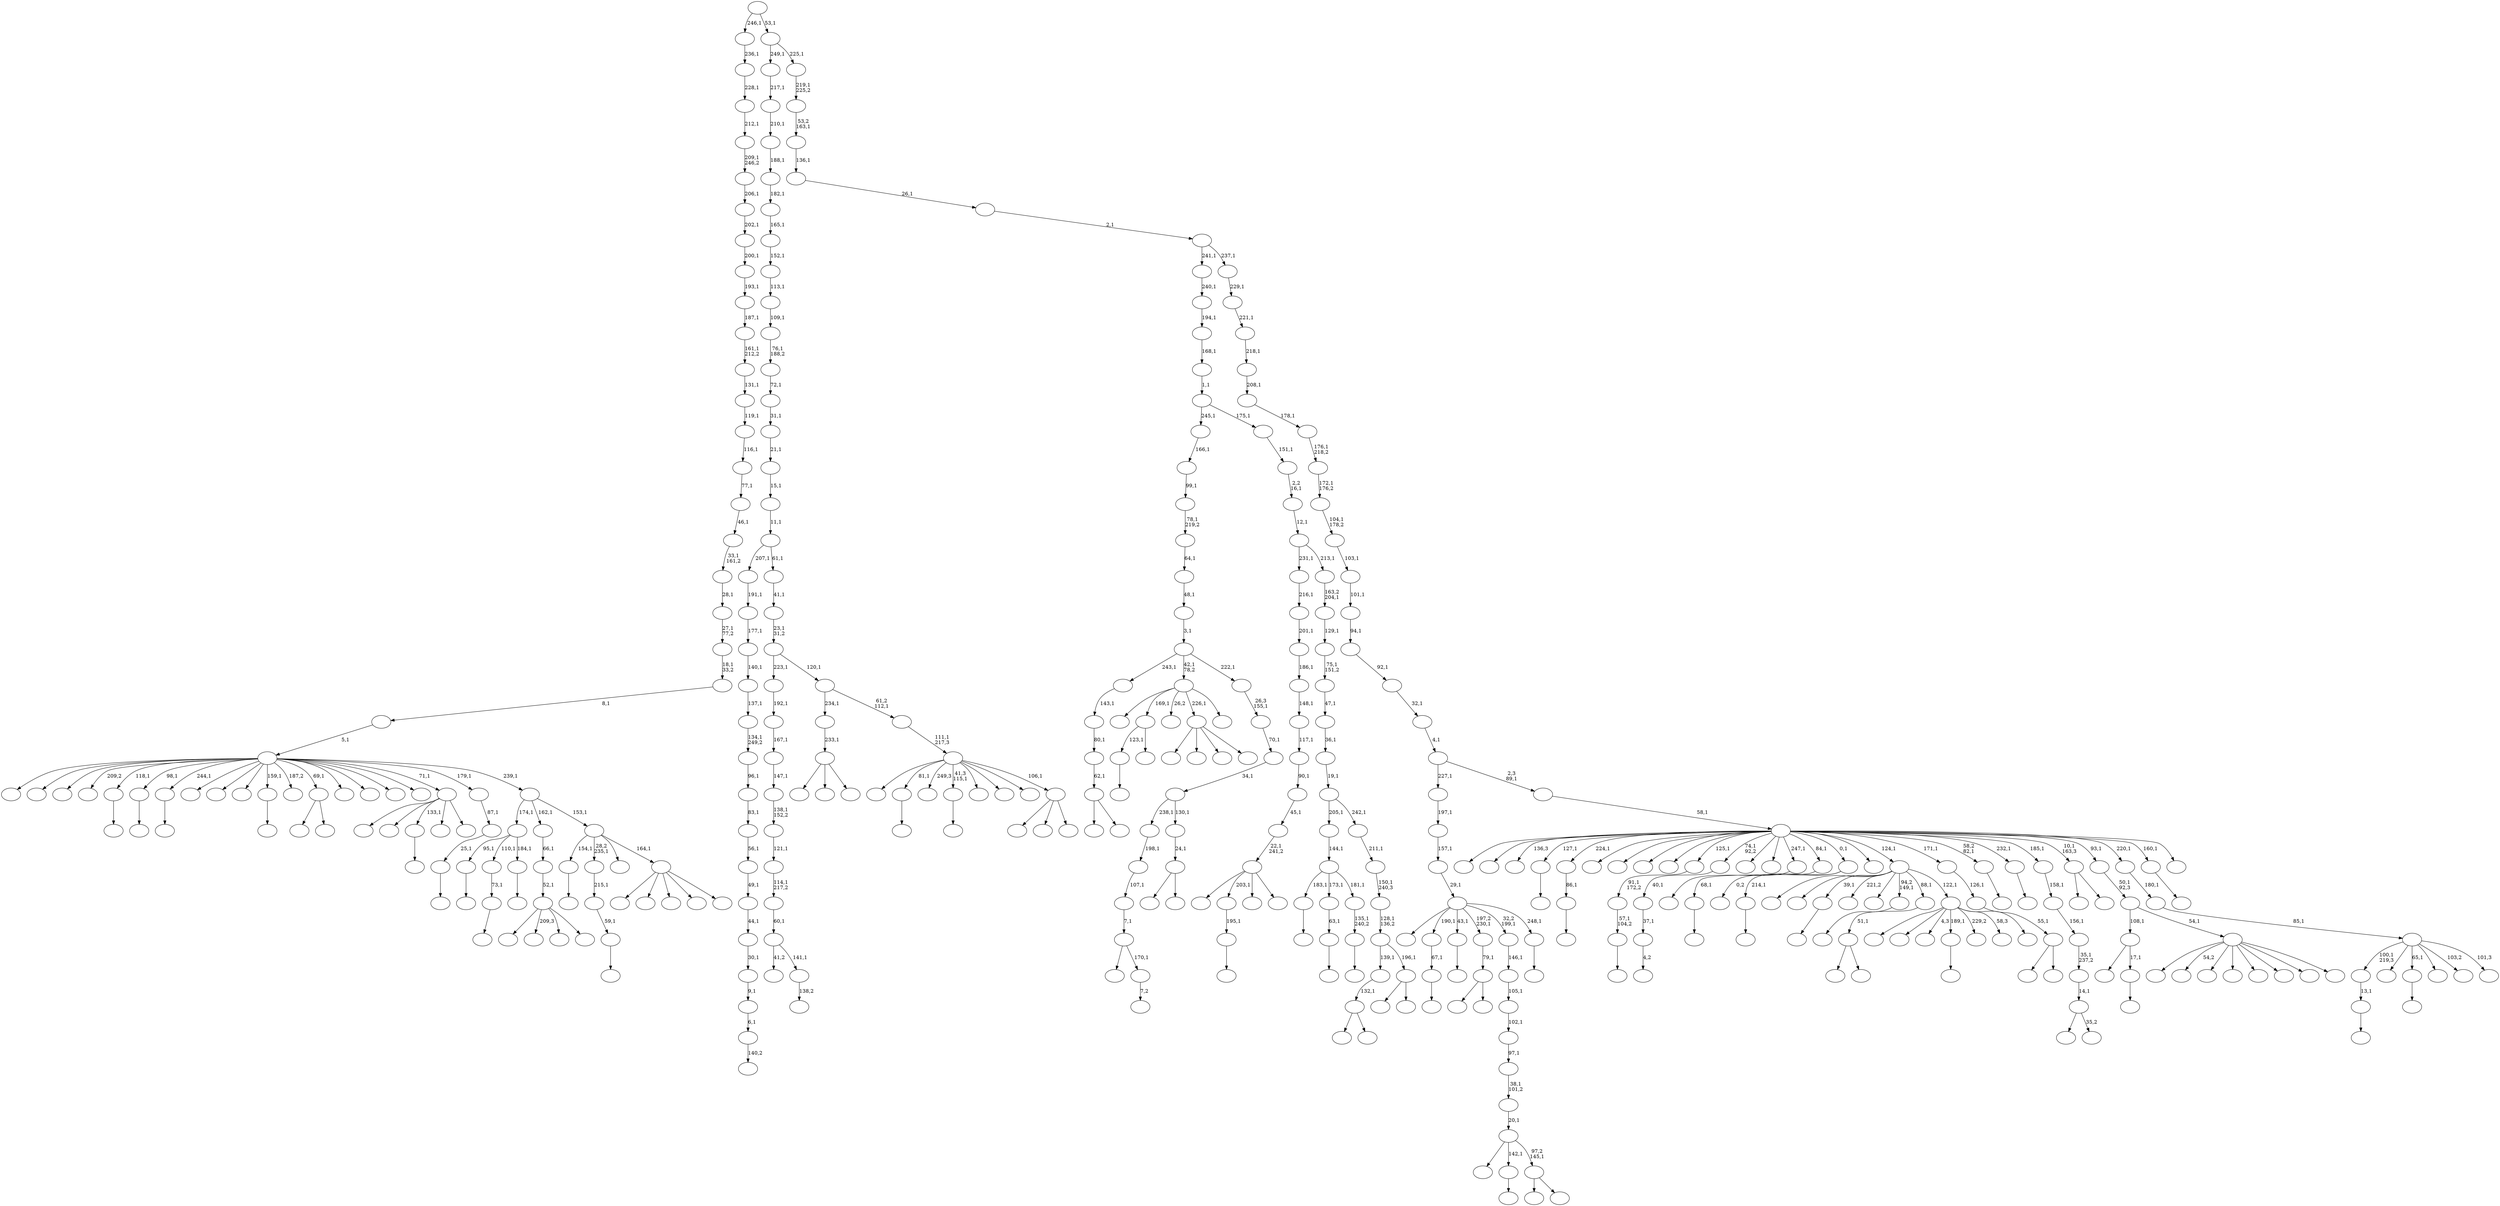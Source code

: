 digraph T {
	400 [label=""]
	399 [label=""]
	398 [label=""]
	397 [label=""]
	396 [label=""]
	395 [label=""]
	394 [label=""]
	393 [label=""]
	392 [label=""]
	391 [label=""]
	390 [label=""]
	389 [label=""]
	388 [label=""]
	387 [label=""]
	386 [label=""]
	385 [label=""]
	384 [label=""]
	383 [label=""]
	382 [label=""]
	381 [label=""]
	380 [label=""]
	379 [label=""]
	378 [label=""]
	377 [label=""]
	376 [label=""]
	375 [label=""]
	374 [label=""]
	373 [label=""]
	372 [label=""]
	371 [label=""]
	370 [label=""]
	369 [label=""]
	368 [label=""]
	367 [label=""]
	366 [label=""]
	365 [label=""]
	364 [label=""]
	363 [label=""]
	362 [label=""]
	361 [label=""]
	360 [label=""]
	359 [label=""]
	358 [label=""]
	357 [label=""]
	356 [label=""]
	355 [label=""]
	354 [label=""]
	353 [label=""]
	352 [label=""]
	351 [label=""]
	350 [label=""]
	349 [label=""]
	348 [label=""]
	347 [label=""]
	346 [label=""]
	345 [label=""]
	344 [label=""]
	343 [label=""]
	342 [label=""]
	341 [label=""]
	340 [label=""]
	339 [label=""]
	338 [label=""]
	337 [label=""]
	336 [label=""]
	335 [label=""]
	334 [label=""]
	333 [label=""]
	332 [label=""]
	331 [label=""]
	330 [label=""]
	329 [label=""]
	328 [label=""]
	327 [label=""]
	326 [label=""]
	325 [label=""]
	324 [label=""]
	323 [label=""]
	322 [label=""]
	321 [label=""]
	320 [label=""]
	319 [label=""]
	318 [label=""]
	317 [label=""]
	316 [label=""]
	315 [label=""]
	314 [label=""]
	313 [label=""]
	312 [label=""]
	311 [label=""]
	310 [label=""]
	309 [label=""]
	308 [label=""]
	307 [label=""]
	306 [label=""]
	305 [label=""]
	304 [label=""]
	303 [label=""]
	302 [label=""]
	301 [label=""]
	300 [label=""]
	299 [label=""]
	298 [label=""]
	297 [label=""]
	296 [label=""]
	295 [label=""]
	294 [label=""]
	293 [label=""]
	292 [label=""]
	291 [label=""]
	290 [label=""]
	289 [label=""]
	288 [label=""]
	287 [label=""]
	286 [label=""]
	285 [label=""]
	284 [label=""]
	283 [label=""]
	282 [label=""]
	281 [label=""]
	280 [label=""]
	279 [label=""]
	278 [label=""]
	277 [label=""]
	276 [label=""]
	275 [label=""]
	274 [label=""]
	273 [label=""]
	272 [label=""]
	271 [label=""]
	270 [label=""]
	269 [label=""]
	268 [label=""]
	267 [label=""]
	266 [label=""]
	265 [label=""]
	264 [label=""]
	263 [label=""]
	262 [label=""]
	261 [label=""]
	260 [label=""]
	259 [label=""]
	258 [label=""]
	257 [label=""]
	256 [label=""]
	255 [label=""]
	254 [label=""]
	253 [label=""]
	252 [label=""]
	251 [label=""]
	250 [label=""]
	249 [label=""]
	248 [label=""]
	247 [label=""]
	246 [label=""]
	245 [label=""]
	244 [label=""]
	243 [label=""]
	242 [label=""]
	241 [label=""]
	240 [label=""]
	239 [label=""]
	238 [label=""]
	237 [label=""]
	236 [label=""]
	235 [label=""]
	234 [label=""]
	233 [label=""]
	232 [label=""]
	231 [label=""]
	230 [label=""]
	229 [label=""]
	228 [label=""]
	227 [label=""]
	226 [label=""]
	225 [label=""]
	224 [label=""]
	223 [label=""]
	222 [label=""]
	221 [label=""]
	220 [label=""]
	219 [label=""]
	218 [label=""]
	217 [label=""]
	216 [label=""]
	215 [label=""]
	214 [label=""]
	213 [label=""]
	212 [label=""]
	211 [label=""]
	210 [label=""]
	209 [label=""]
	208 [label=""]
	207 [label=""]
	206 [label=""]
	205 [label=""]
	204 [label=""]
	203 [label=""]
	202 [label=""]
	201 [label=""]
	200 [label=""]
	199 [label=""]
	198 [label=""]
	197 [label=""]
	196 [label=""]
	195 [label=""]
	194 [label=""]
	193 [label=""]
	192 [label=""]
	191 [label=""]
	190 [label=""]
	189 [label=""]
	188 [label=""]
	187 [label=""]
	186 [label=""]
	185 [label=""]
	184 [label=""]
	183 [label=""]
	182 [label=""]
	181 [label=""]
	180 [label=""]
	179 [label=""]
	178 [label=""]
	177 [label=""]
	176 [label=""]
	175 [label=""]
	174 [label=""]
	173 [label=""]
	172 [label=""]
	171 [label=""]
	170 [label=""]
	169 [label=""]
	168 [label=""]
	167 [label=""]
	166 [label=""]
	165 [label=""]
	164 [label=""]
	163 [label=""]
	162 [label=""]
	161 [label=""]
	160 [label=""]
	159 [label=""]
	158 [label=""]
	157 [label=""]
	156 [label=""]
	155 [label=""]
	154 [label=""]
	153 [label=""]
	152 [label=""]
	151 [label=""]
	150 [label=""]
	149 [label=""]
	148 [label=""]
	147 [label=""]
	146 [label=""]
	145 [label=""]
	144 [label=""]
	143 [label=""]
	142 [label=""]
	141 [label=""]
	140 [label=""]
	139 [label=""]
	138 [label=""]
	137 [label=""]
	136 [label=""]
	135 [label=""]
	134 [label=""]
	133 [label=""]
	132 [label=""]
	131 [label=""]
	130 [label=""]
	129 [label=""]
	128 [label=""]
	127 [label=""]
	126 [label=""]
	125 [label=""]
	124 [label=""]
	123 [label=""]
	122 [label=""]
	121 [label=""]
	120 [label=""]
	119 [label=""]
	118 [label=""]
	117 [label=""]
	116 [label=""]
	115 [label=""]
	114 [label=""]
	113 [label=""]
	112 [label=""]
	111 [label=""]
	110 [label=""]
	109 [label=""]
	108 [label=""]
	107 [label=""]
	106 [label=""]
	105 [label=""]
	104 [label=""]
	103 [label=""]
	102 [label=""]
	101 [label=""]
	100 [label=""]
	99 [label=""]
	98 [label=""]
	97 [label=""]
	96 [label=""]
	95 [label=""]
	94 [label=""]
	93 [label=""]
	92 [label=""]
	91 [label=""]
	90 [label=""]
	89 [label=""]
	88 [label=""]
	87 [label=""]
	86 [label=""]
	85 [label=""]
	84 [label=""]
	83 [label=""]
	82 [label=""]
	81 [label=""]
	80 [label=""]
	79 [label=""]
	78 [label=""]
	77 [label=""]
	76 [label=""]
	75 [label=""]
	74 [label=""]
	73 [label=""]
	72 [label=""]
	71 [label=""]
	70 [label=""]
	69 [label=""]
	68 [label=""]
	67 [label=""]
	66 [label=""]
	65 [label=""]
	64 [label=""]
	63 [label=""]
	62 [label=""]
	61 [label=""]
	60 [label=""]
	59 [label=""]
	58 [label=""]
	57 [label=""]
	56 [label=""]
	55 [label=""]
	54 [label=""]
	53 [label=""]
	52 [label=""]
	51 [label=""]
	50 [label=""]
	49 [label=""]
	48 [label=""]
	47 [label=""]
	46 [label=""]
	45 [label=""]
	44 [label=""]
	43 [label=""]
	42 [label=""]
	41 [label=""]
	40 [label=""]
	39 [label=""]
	38 [label=""]
	37 [label=""]
	36 [label=""]
	35 [label=""]
	34 [label=""]
	33 [label=""]
	32 [label=""]
	31 [label=""]
	30 [label=""]
	29 [label=""]
	28 [label=""]
	27 [label=""]
	26 [label=""]
	25 [label=""]
	24 [label=""]
	23 [label=""]
	22 [label=""]
	21 [label=""]
	20 [label=""]
	19 [label=""]
	18 [label=""]
	17 [label=""]
	16 [label=""]
	15 [label=""]
	14 [label=""]
	13 [label=""]
	12 [label=""]
	11 [label=""]
	10 [label=""]
	9 [label=""]
	8 [label=""]
	7 [label=""]
	6 [label=""]
	5 [label=""]
	4 [label=""]
	3 [label=""]
	2 [label=""]
	1 [label=""]
	0 [label=""]
	396 -> 397 [label=""]
	393 -> 394 [label=""]
	384 -> 385 [label=""]
	381 -> 382 [label=""]
	380 -> 381 [label="86,1"]
	370 -> 371 [label=""]
	364 -> 365 [label=""]
	363 -> 364 [label="13,1"]
	353 -> 354 [label=""]
	350 -> 351 [label=""]
	349 -> 350 [label="195,1"]
	347 -> 348 [label=""]
	343 -> 344 [label=""]
	342 -> 343 [label="67,1"]
	340 -> 341 [label=""]
	339 -> 340 [label="57,1\n104,2"]
	338 -> 339 [label="91,1\n172,2"]
	333 -> 334 [label=""]
	328 -> 329 [label=""]
	325 -> 326 [label=""]
	323 -> 324 [label=""]
	321 -> 322 [label=""]
	318 -> 396 [label="123,1"]
	318 -> 319 [label=""]
	316 -> 317 [label=""]
	313 -> 314 [label="7,2"]
	312 -> 332 [label=""]
	312 -> 313 [label="170,1"]
	311 -> 312 [label="7,1"]
	310 -> 311 [label="107,1"]
	309 -> 310 [label="198,1"]
	303 -> 304 [label=""]
	296 -> 297 [label=""]
	294 -> 295 [label=""]
	293 -> 294 [label="63,1"]
	291 -> 292 [label="4,2"]
	290 -> 291 [label="37,1"]
	289 -> 290 [label="40,1"]
	286 -> 367 [label=""]
	286 -> 287 [label=""]
	285 -> 286 [label="62,1"]
	284 -> 285 [label="80,1"]
	283 -> 284 [label="143,1"]
	279 -> 280 [label=""]
	274 -> 275 [label=""]
	271 -> 272 [label=""]
	270 -> 271 [label="59,1"]
	269 -> 270 [label="215,1"]
	266 -> 267 [label=""]
	264 -> 265 [label=""]
	260 -> 301 [label=""]
	260 -> 261 [label=""]
	255 -> 256 [label=""]
	254 -> 255 [label="73,1"]
	250 -> 331 [label=""]
	250 -> 251 [label=""]
	249 -> 250 [label="79,1"]
	246 -> 247 [label=""]
	244 -> 245 [label=""]
	243 -> 248 [label=""]
	243 -> 244 [label="17,1"]
	240 -> 241 [label=""]
	239 -> 240 [label="68,1"]
	237 -> 300 [label=""]
	237 -> 238 [label=""]
	236 -> 237 [label="132,1"]
	234 -> 298 [label=""]
	234 -> 235 [label=""]
	233 -> 234 [label="51,1"]
	230 -> 375 [label=""]
	230 -> 231 [label=""]
	229 -> 330 [label=""]
	229 -> 303 [label="142,1"]
	229 -> 230 [label="97,2\n145,1"]
	228 -> 229 [label="20,1"]
	227 -> 228 [label="38,1\n101,2"]
	226 -> 227 [label="97,1"]
	225 -> 226 [label="102,1"]
	224 -> 225 [label="105,1"]
	223 -> 224 [label="146,1"]
	219 -> 220 [label=""]
	218 -> 315 [label="0,2"]
	218 -> 219 [label="214,1"]
	216 -> 217 [label=""]
	215 -> 216 [label="135,1\n240,2"]
	214 -> 353 [label="183,1"]
	214 -> 293 [label="173,1"]
	214 -> 215 [label="181,1"]
	213 -> 214 [label="144,1"]
	211 -> 395 [label=""]
	211 -> 379 [label=""]
	211 -> 359 [label=""]
	211 -> 212 [label=""]
	208 -> 398 [label=""]
	208 -> 392 [label=""]
	208 -> 373 [label="4,3"]
	208 -> 370 [label="189,1"]
	208 -> 335 [label="229,2"]
	208 -> 281 [label="58,3"]
	208 -> 209 [label=""]
	207 -> 377 [label=""]
	207 -> 361 [label=""]
	207 -> 347 [label="39,1"]
	207 -> 306 [label="221,2"]
	207 -> 278 [label=""]
	207 -> 266 [label="94,2\n149,1"]
	207 -> 233 [label="88,1"]
	207 -> 208 [label="122,1"]
	205 -> 320 [label=""]
	205 -> 206 [label=""]
	204 -> 205 [label="55,1"]
	203 -> 204 [label="126,1"]
	200 -> 201 [label=""]
	198 -> 199 [label=""]
	196 -> 305 [label=""]
	196 -> 197 [label="35,2"]
	195 -> 196 [label="14,1"]
	194 -> 195 [label="35,1\n237,2"]
	193 -> 194 [label="156,1"]
	192 -> 193 [label="158,1"]
	189 -> 337 [label=""]
	189 -> 190 [label=""]
	187 -> 188 [label=""]
	186 -> 279 [label="95,1"]
	186 -> 254 [label="110,1"]
	186 -> 187 [label="184,1"]
	184 -> 185 [label="138,2"]
	183 -> 268 [label="41,2"]
	183 -> 184 [label="141,1"]
	182 -> 183 [label="60,1"]
	181 -> 182 [label="114,1\n217,2"]
	180 -> 181 [label="121,1"]
	179 -> 180 [label="138,1\n152,2"]
	178 -> 179 [label="147,1"]
	177 -> 178 [label="167,1"]
	176 -> 177 [label="192,1"]
	173 -> 174 [label=""]
	172 -> 357 [label=""]
	172 -> 342 [label="190,1"]
	172 -> 325 [label="43,1"]
	172 -> 249 [label="197,2\n230,1"]
	172 -> 223 [label="32,2\n199,1"]
	172 -> 173 [label="248,1"]
	171 -> 172 [label="29,1"]
	170 -> 171 [label="157,1"]
	169 -> 170 [label="197,1"]
	167 -> 372 [label=""]
	167 -> 352 [label="54,2"]
	167 -> 336 [label=""]
	167 -> 327 [label=""]
	167 -> 307 [label=""]
	167 -> 273 [label=""]
	167 -> 191 [label=""]
	167 -> 168 [label=""]
	166 -> 243 [label="108,1"]
	166 -> 167 [label="54,1"]
	165 -> 166 [label="50,1\n92,3"]
	163 -> 374 [label=""]
	163 -> 318 [label="169,1"]
	163 -> 276 [label="26,2"]
	163 -> 211 [label="226,1"]
	163 -> 164 [label=""]
	161 -> 369 [label=""]
	161 -> 358 [label="209,3"]
	161 -> 277 [label=""]
	161 -> 162 [label=""]
	160 -> 161 [label="52,1"]
	159 -> 160 [label="66,1"]
	155 -> 386 [label=""]
	155 -> 349 [label="203,1"]
	155 -> 258 [label=""]
	155 -> 156 [label=""]
	154 -> 155 [label="22,1\n241,2"]
	153 -> 154 [label="45,1"]
	152 -> 153 [label="90,1"]
	151 -> 152 [label="117,1"]
	150 -> 151 [label="148,1"]
	149 -> 150 [label="186,1"]
	148 -> 149 [label="201,1"]
	147 -> 148 [label="216,1"]
	145 -> 356 [label=""]
	145 -> 146 [label=""]
	144 -> 145 [label="24,1"]
	143 -> 309 [label="238,1"]
	143 -> 144 [label="130,1"]
	142 -> 143 [label="34,1"]
	141 -> 142 [label="70,1"]
	140 -> 141 [label="26,3\n155,1"]
	139 -> 283 [label="243,1"]
	139 -> 163 [label="42,1\n78,2"]
	139 -> 140 [label="222,1"]
	138 -> 139 [label="3,1"]
	137 -> 138 [label="48,1"]
	136 -> 137 [label="64,1"]
	135 -> 136 [label="78,1\n219,2"]
	134 -> 135 [label="99,1"]
	133 -> 134 [label="166,1"]
	129 -> 232 [label=""]
	129 -> 132 [label=""]
	129 -> 130 [label=""]
	128 -> 129 [label="233,1"]
	125 -> 363 [label="100,1\n219,3"]
	125 -> 355 [label=""]
	125 -> 321 [label="65,1"]
	125 -> 262 [label=""]
	125 -> 222 [label="103,2"]
	125 -> 126 [label="101,3"]
	124 -> 125 [label="85,1"]
	123 -> 124 [label="180,1"]
	121 -> 122 [label="140,2"]
	120 -> 121 [label="6,1"]
	119 -> 120 [label="9,1"]
	118 -> 119 [label="30,1"]
	117 -> 118 [label="44,1"]
	116 -> 117 [label="49,1"]
	115 -> 116 [label="56,1"]
	114 -> 115 [label="83,1"]
	113 -> 114 [label="96,1"]
	112 -> 113 [label="134,1\n249,2"]
	111 -> 112 [label="137,1"]
	110 -> 111 [label="140,1"]
	109 -> 110 [label="177,1"]
	108 -> 109 [label="191,1"]
	105 -> 242 [label=""]
	105 -> 106 [label=""]
	104 -> 236 [label="139,1"]
	104 -> 105 [label="196,1"]
	103 -> 104 [label="128,1\n136,2"]
	102 -> 103 [label="150,1\n240,3"]
	101 -> 102 [label="211,1"]
	100 -> 213 [label="205,1"]
	100 -> 101 [label="242,1"]
	99 -> 100 [label="19,1"]
	98 -> 99 [label="36,1"]
	97 -> 98 [label="47,1"]
	96 -> 97 [label="75,1\n151,2"]
	95 -> 96 [label="129,1"]
	94 -> 95 [label="163,2\n204,1"]
	93 -> 147 [label="231,1"]
	93 -> 94 [label="213,1"]
	92 -> 93 [label="12,1"]
	91 -> 92 [label="2,2\n16,1"]
	90 -> 91 [label="151,1"]
	89 -> 133 [label="245,1"]
	89 -> 90 [label="175,1"]
	88 -> 89 [label="1,1"]
	87 -> 88 [label="168,1"]
	86 -> 87 [label="194,1"]
	85 -> 86 [label="240,1"]
	83 -> 84 [label=""]
	80 -> 388 [label=""]
	80 -> 383 [label=""]
	80 -> 296 [label="133,1"]
	80 -> 131 [label=""]
	80 -> 81 [label=""]
	78 -> 79 [label=""]
	77 -> 78 [label="25,1"]
	76 -> 77 [label="87,1"]
	73 -> 368 [label=""]
	73 -> 253 [label=""]
	73 -> 82 [label=""]
	73 -> 75 [label=""]
	73 -> 74 [label=""]
	72 -> 393 [label="154,1"]
	72 -> 269 [label="28,2\n235,1"]
	72 -> 158 [label=""]
	72 -> 73 [label="164,1"]
	71 -> 186 [label="174,1"]
	71 -> 159 [label="162,1"]
	71 -> 72 [label="153,1"]
	70 -> 390 [label=""]
	70 -> 387 [label=""]
	70 -> 362 [label=""]
	70 -> 346 [label="209,2"]
	70 -> 333 [label="118,1"]
	70 -> 328 [label="98,1"]
	70 -> 316 [label="244,1"]
	70 -> 308 [label=""]
	70 -> 299 [label=""]
	70 -> 288 [label=""]
	70 -> 264 [label="159,1"]
	70 -> 263 [label="187,2"]
	70 -> 260 [label="69,1"]
	70 -> 259 [label=""]
	70 -> 252 [label=""]
	70 -> 202 [label=""]
	70 -> 157 [label=""]
	70 -> 80 [label="71,1"]
	70 -> 76 [label="179,1"]
	70 -> 71 [label="239,1"]
	69 -> 70 [label="5,1"]
	68 -> 69 [label="8,1"]
	67 -> 68 [label="18,1\n33,2"]
	66 -> 67 [label="27,1\n77,2"]
	65 -> 66 [label="28,1"]
	64 -> 65 [label="33,1\n161,2"]
	63 -> 64 [label="46,1"]
	62 -> 63 [label="77,1"]
	61 -> 62 [label="116,1"]
	60 -> 61 [label="119,1"]
	59 -> 60 [label="131,1"]
	58 -> 59 [label="161,1\n212,2"]
	57 -> 58 [label="187,1"]
	56 -> 57 [label="193,1"]
	55 -> 56 [label="200,1"]
	54 -> 55 [label="202,1"]
	53 -> 54 [label="206,1"]
	52 -> 53 [label="209,1\n246,2"]
	51 -> 52 [label="212,1"]
	50 -> 51 [label="228,1"]
	49 -> 50 [label="236,1"]
	47 -> 400 [label=""]
	47 -> 175 [label=""]
	47 -> 48 [label=""]
	46 -> 378 [label=""]
	46 -> 323 [label="81,1"]
	46 -> 302 [label="249,3"]
	46 -> 274 [label="41,3\n115,1"]
	46 -> 221 [label=""]
	46 -> 127 [label=""]
	46 -> 107 [label=""]
	46 -> 47 [label="106,1"]
	45 -> 46 [label="111,1\n217,3"]
	44 -> 128 [label="234,1"]
	44 -> 45 [label="61,2\n112,1"]
	43 -> 176 [label="223,1"]
	43 -> 44 [label="120,1"]
	42 -> 43 [label="23,1\n31,2"]
	41 -> 42 [label="41,1"]
	40 -> 108 [label="207,1"]
	40 -> 41 [label="61,1"]
	39 -> 40 [label="11,1"]
	38 -> 39 [label="15,1"]
	37 -> 38 [label="21,1"]
	36 -> 37 [label="31,1"]
	35 -> 36 [label="72,1"]
	34 -> 35 [label="76,1\n188,2"]
	33 -> 34 [label="109,1"]
	32 -> 33 [label="113,1"]
	31 -> 32 [label="152,1"]
	30 -> 31 [label="165,1"]
	29 -> 30 [label="182,1"]
	28 -> 29 [label="188,1"]
	27 -> 28 [label="210,1"]
	26 -> 27 [label="217,1"]
	24 -> 399 [label=""]
	24 -> 391 [label=""]
	24 -> 389 [label="136,3"]
	24 -> 384 [label="127,1"]
	24 -> 380 [label="224,1"]
	24 -> 376 [label=""]
	24 -> 366 [label=""]
	24 -> 360 [label=""]
	24 -> 345 [label=""]
	24 -> 338 [label="125,1"]
	24 -> 289 [label="74,1\n92,2"]
	24 -> 282 [label=""]
	24 -> 257 [label=""]
	24 -> 246 [label="247,1"]
	24 -> 239 [label="84,1"]
	24 -> 218 [label="0,1"]
	24 -> 210 [label=""]
	24 -> 207 [label="124,1"]
	24 -> 203 [label="171,1"]
	24 -> 200 [label="58,2\n82,1"]
	24 -> 198 [label="232,1"]
	24 -> 192 [label="185,1"]
	24 -> 189 [label="10,1\n163,3"]
	24 -> 165 [label="93,1"]
	24 -> 123 [label="220,1"]
	24 -> 83 [label="160,1"]
	24 -> 25 [label=""]
	23 -> 24 [label="58,1"]
	22 -> 169 [label="227,1"]
	22 -> 23 [label="2,3\n89,1"]
	21 -> 22 [label="4,1"]
	20 -> 21 [label="32,1"]
	19 -> 20 [label="92,1"]
	18 -> 19 [label="94,1"]
	17 -> 18 [label="101,1"]
	16 -> 17 [label="103,1"]
	15 -> 16 [label="104,1\n178,2"]
	14 -> 15 [label="172,1\n176,2"]
	13 -> 14 [label="176,1\n218,2"]
	12 -> 13 [label="178,1"]
	11 -> 12 [label="208,1"]
	10 -> 11 [label="218,1"]
	9 -> 10 [label="221,1"]
	8 -> 9 [label="229,1"]
	7 -> 85 [label="241,1"]
	7 -> 8 [label="237,1"]
	6 -> 7 [label="2,1"]
	5 -> 6 [label="26,1"]
	4 -> 5 [label="136,1"]
	3 -> 4 [label="53,2\n163,1"]
	2 -> 3 [label="219,1\n225,2"]
	1 -> 26 [label="249,1"]
	1 -> 2 [label="225,1"]
	0 -> 49 [label="246,1"]
	0 -> 1 [label="53,1"]
}
